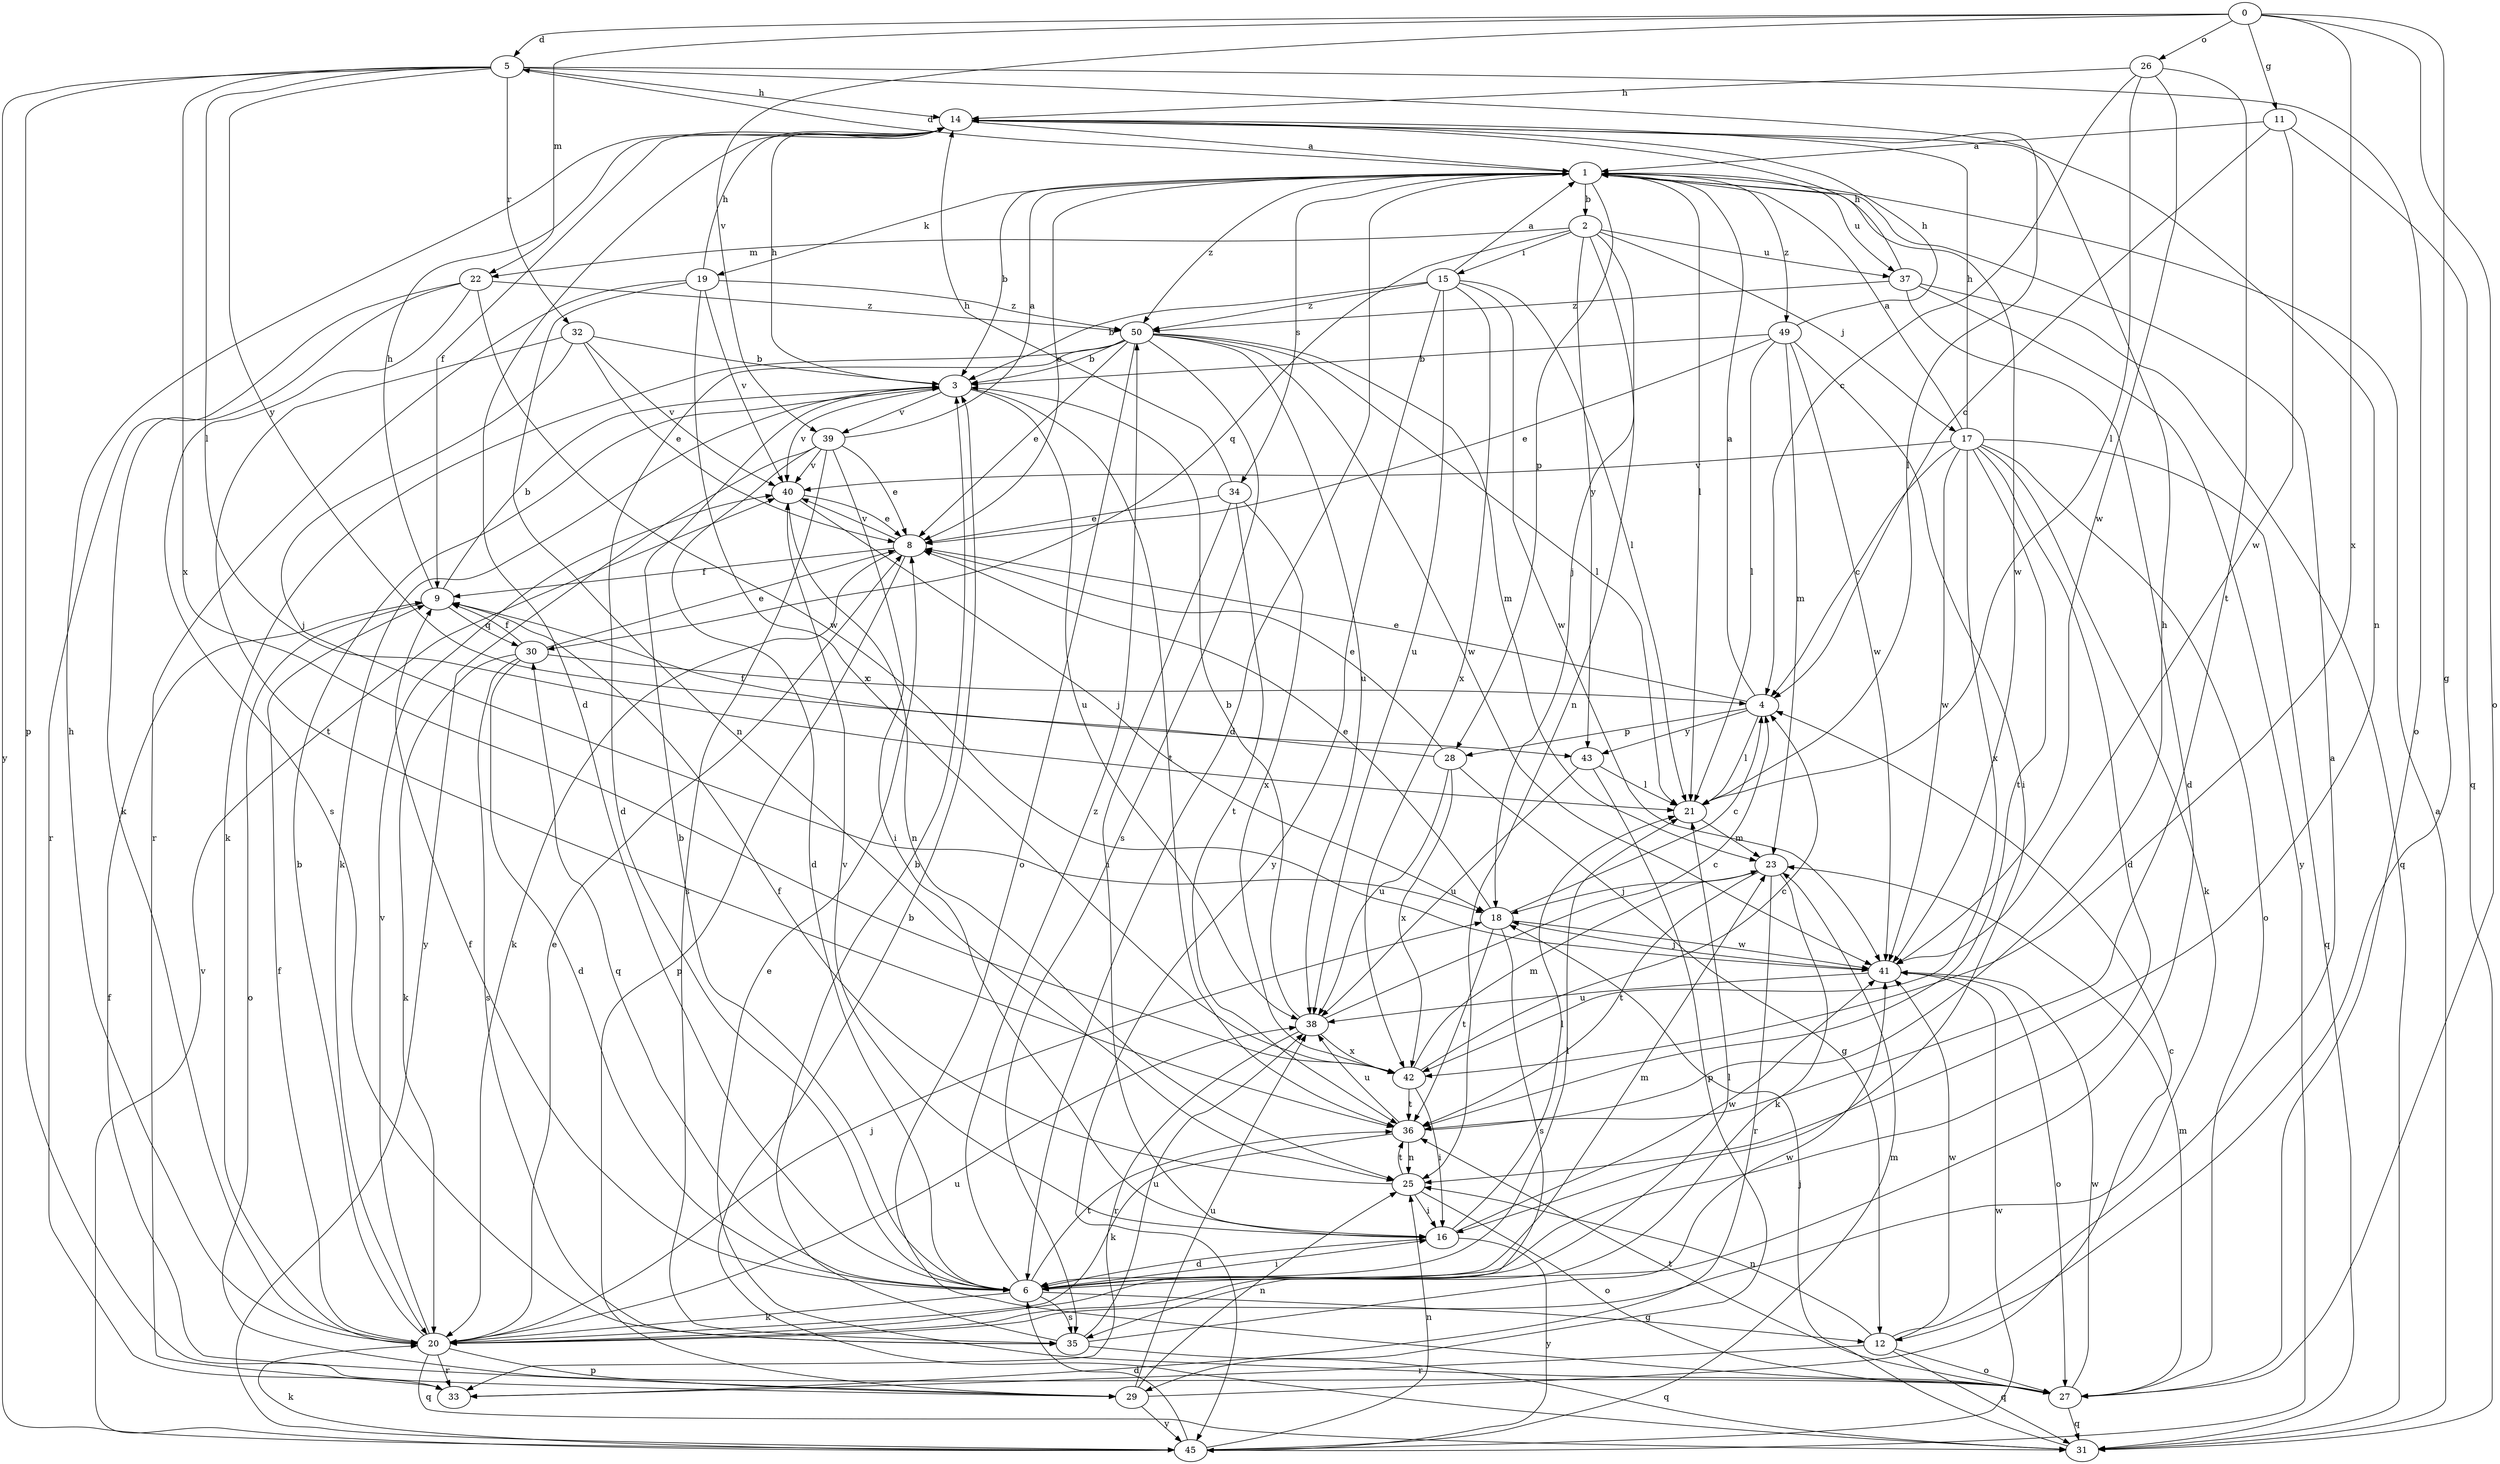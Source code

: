 strict digraph  {
0;
1;
2;
3;
4;
5;
6;
8;
9;
11;
12;
14;
15;
16;
17;
18;
19;
20;
21;
22;
23;
25;
26;
27;
28;
29;
30;
31;
32;
33;
34;
35;
36;
37;
38;
39;
40;
41;
42;
43;
45;
49;
50;
0 -> 5  [label=d];
0 -> 11  [label=g];
0 -> 12  [label=g];
0 -> 22  [label=m];
0 -> 26  [label=o];
0 -> 27  [label=o];
0 -> 39  [label=v];
0 -> 42  [label=x];
1 -> 2  [label=b];
1 -> 3  [label=b];
1 -> 5  [label=d];
1 -> 6  [label=d];
1 -> 8  [label=e];
1 -> 19  [label=k];
1 -> 21  [label=l];
1 -> 28  [label=p];
1 -> 34  [label=s];
1 -> 37  [label=u];
1 -> 41  [label=w];
1 -> 49  [label=z];
1 -> 50  [label=z];
2 -> 15  [label=i];
2 -> 17  [label=j];
2 -> 18  [label=j];
2 -> 22  [label=m];
2 -> 25  [label=n];
2 -> 30  [label=q];
2 -> 37  [label=u];
2 -> 43  [label=y];
3 -> 14  [label=h];
3 -> 20  [label=k];
3 -> 36  [label=t];
3 -> 38  [label=u];
3 -> 39  [label=v];
3 -> 40  [label=v];
4 -> 1  [label=a];
4 -> 8  [label=e];
4 -> 21  [label=l];
4 -> 28  [label=p];
4 -> 43  [label=y];
5 -> 14  [label=h];
5 -> 21  [label=l];
5 -> 25  [label=n];
5 -> 27  [label=o];
5 -> 29  [label=p];
5 -> 32  [label=r];
5 -> 42  [label=x];
5 -> 43  [label=y];
5 -> 45  [label=y];
6 -> 3  [label=b];
6 -> 9  [label=f];
6 -> 12  [label=g];
6 -> 16  [label=i];
6 -> 20  [label=k];
6 -> 21  [label=l];
6 -> 23  [label=m];
6 -> 30  [label=q];
6 -> 35  [label=s];
6 -> 36  [label=t];
6 -> 50  [label=z];
8 -> 9  [label=f];
8 -> 20  [label=k];
8 -> 29  [label=p];
8 -> 40  [label=v];
9 -> 3  [label=b];
9 -> 14  [label=h];
9 -> 27  [label=o];
9 -> 30  [label=q];
11 -> 1  [label=a];
11 -> 4  [label=c];
11 -> 31  [label=q];
11 -> 41  [label=w];
12 -> 1  [label=a];
12 -> 25  [label=n];
12 -> 27  [label=o];
12 -> 31  [label=q];
12 -> 33  [label=r];
12 -> 41  [label=w];
14 -> 1  [label=a];
14 -> 6  [label=d];
14 -> 9  [label=f];
14 -> 21  [label=l];
15 -> 1  [label=a];
15 -> 3  [label=b];
15 -> 21  [label=l];
15 -> 38  [label=u];
15 -> 41  [label=w];
15 -> 42  [label=x];
15 -> 45  [label=y];
15 -> 50  [label=z];
16 -> 6  [label=d];
16 -> 21  [label=l];
16 -> 40  [label=v];
16 -> 41  [label=w];
16 -> 45  [label=y];
17 -> 1  [label=a];
17 -> 4  [label=c];
17 -> 6  [label=d];
17 -> 14  [label=h];
17 -> 20  [label=k];
17 -> 27  [label=o];
17 -> 31  [label=q];
17 -> 36  [label=t];
17 -> 40  [label=v];
17 -> 41  [label=w];
17 -> 42  [label=x];
18 -> 4  [label=c];
18 -> 8  [label=e];
18 -> 35  [label=s];
18 -> 36  [label=t];
18 -> 41  [label=w];
19 -> 14  [label=h];
19 -> 25  [label=n];
19 -> 33  [label=r];
19 -> 40  [label=v];
19 -> 42  [label=x];
19 -> 50  [label=z];
20 -> 3  [label=b];
20 -> 8  [label=e];
20 -> 9  [label=f];
20 -> 14  [label=h];
20 -> 18  [label=j];
20 -> 21  [label=l];
20 -> 29  [label=p];
20 -> 31  [label=q];
20 -> 33  [label=r];
20 -> 38  [label=u];
20 -> 40  [label=v];
21 -> 23  [label=m];
22 -> 20  [label=k];
22 -> 33  [label=r];
22 -> 35  [label=s];
22 -> 41  [label=w];
22 -> 50  [label=z];
23 -> 18  [label=j];
23 -> 20  [label=k];
23 -> 33  [label=r];
23 -> 36  [label=t];
25 -> 9  [label=f];
25 -> 16  [label=i];
25 -> 27  [label=o];
25 -> 36  [label=t];
26 -> 4  [label=c];
26 -> 14  [label=h];
26 -> 21  [label=l];
26 -> 36  [label=t];
26 -> 41  [label=w];
27 -> 8  [label=e];
27 -> 23  [label=m];
27 -> 31  [label=q];
27 -> 36  [label=t];
27 -> 41  [label=w];
28 -> 8  [label=e];
28 -> 9  [label=f];
28 -> 12  [label=g];
28 -> 38  [label=u];
28 -> 42  [label=x];
29 -> 4  [label=c];
29 -> 9  [label=f];
29 -> 25  [label=n];
29 -> 38  [label=u];
29 -> 45  [label=y];
30 -> 4  [label=c];
30 -> 6  [label=d];
30 -> 8  [label=e];
30 -> 9  [label=f];
30 -> 20  [label=k];
30 -> 35  [label=s];
31 -> 1  [label=a];
31 -> 3  [label=b];
31 -> 18  [label=j];
32 -> 3  [label=b];
32 -> 8  [label=e];
32 -> 18  [label=j];
32 -> 36  [label=t];
32 -> 40  [label=v];
34 -> 8  [label=e];
34 -> 14  [label=h];
34 -> 16  [label=i];
34 -> 36  [label=t];
34 -> 42  [label=x];
35 -> 3  [label=b];
35 -> 31  [label=q];
35 -> 38  [label=u];
35 -> 41  [label=w];
36 -> 14  [label=h];
36 -> 20  [label=k];
36 -> 25  [label=n];
36 -> 38  [label=u];
37 -> 6  [label=d];
37 -> 14  [label=h];
37 -> 31  [label=q];
37 -> 45  [label=y];
37 -> 50  [label=z];
38 -> 3  [label=b];
38 -> 4  [label=c];
38 -> 33  [label=r];
38 -> 42  [label=x];
39 -> 1  [label=a];
39 -> 6  [label=d];
39 -> 8  [label=e];
39 -> 16  [label=i];
39 -> 35  [label=s];
39 -> 40  [label=v];
39 -> 45  [label=y];
40 -> 8  [label=e];
40 -> 18  [label=j];
40 -> 25  [label=n];
41 -> 18  [label=j];
41 -> 27  [label=o];
41 -> 38  [label=u];
42 -> 4  [label=c];
42 -> 16  [label=i];
42 -> 23  [label=m];
42 -> 36  [label=t];
43 -> 21  [label=l];
43 -> 29  [label=p];
43 -> 38  [label=u];
45 -> 6  [label=d];
45 -> 20  [label=k];
45 -> 23  [label=m];
45 -> 25  [label=n];
45 -> 40  [label=v];
45 -> 41  [label=w];
49 -> 3  [label=b];
49 -> 8  [label=e];
49 -> 14  [label=h];
49 -> 16  [label=i];
49 -> 21  [label=l];
49 -> 23  [label=m];
49 -> 41  [label=w];
50 -> 3  [label=b];
50 -> 6  [label=d];
50 -> 8  [label=e];
50 -> 20  [label=k];
50 -> 21  [label=l];
50 -> 23  [label=m];
50 -> 27  [label=o];
50 -> 35  [label=s];
50 -> 38  [label=u];
50 -> 41  [label=w];
}
